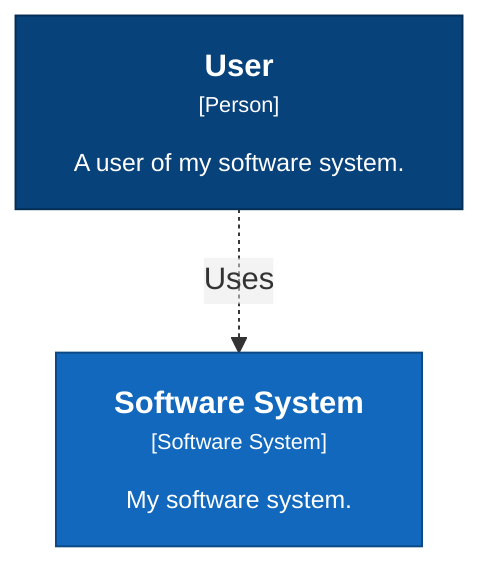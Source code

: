 graph TB
  linkStyle default fill:#ffffff

  1["<div style='font-weight: bold'>User</div><div style='font-size: 70%; margin-top: 0px'>[Person]</div><div style='font-size: 80%; margin-top:10px'>A user of my software system.</div>"]
  style 1 fill:#08427b,stroke:#052e56,color:#ffffff
  2["<div style='font-weight: bold'>Software System</div><div style='font-size: 70%; margin-top: 0px'>[Software System]</div><div style='font-size: 80%; margin-top:10px'>My software system.</div>"]
  style 2 fill:#1168bd,stroke:#0b4884,color:#ffffff

  1-. "<div>Uses</div><div style='font-size: 70%'></div>" .->2